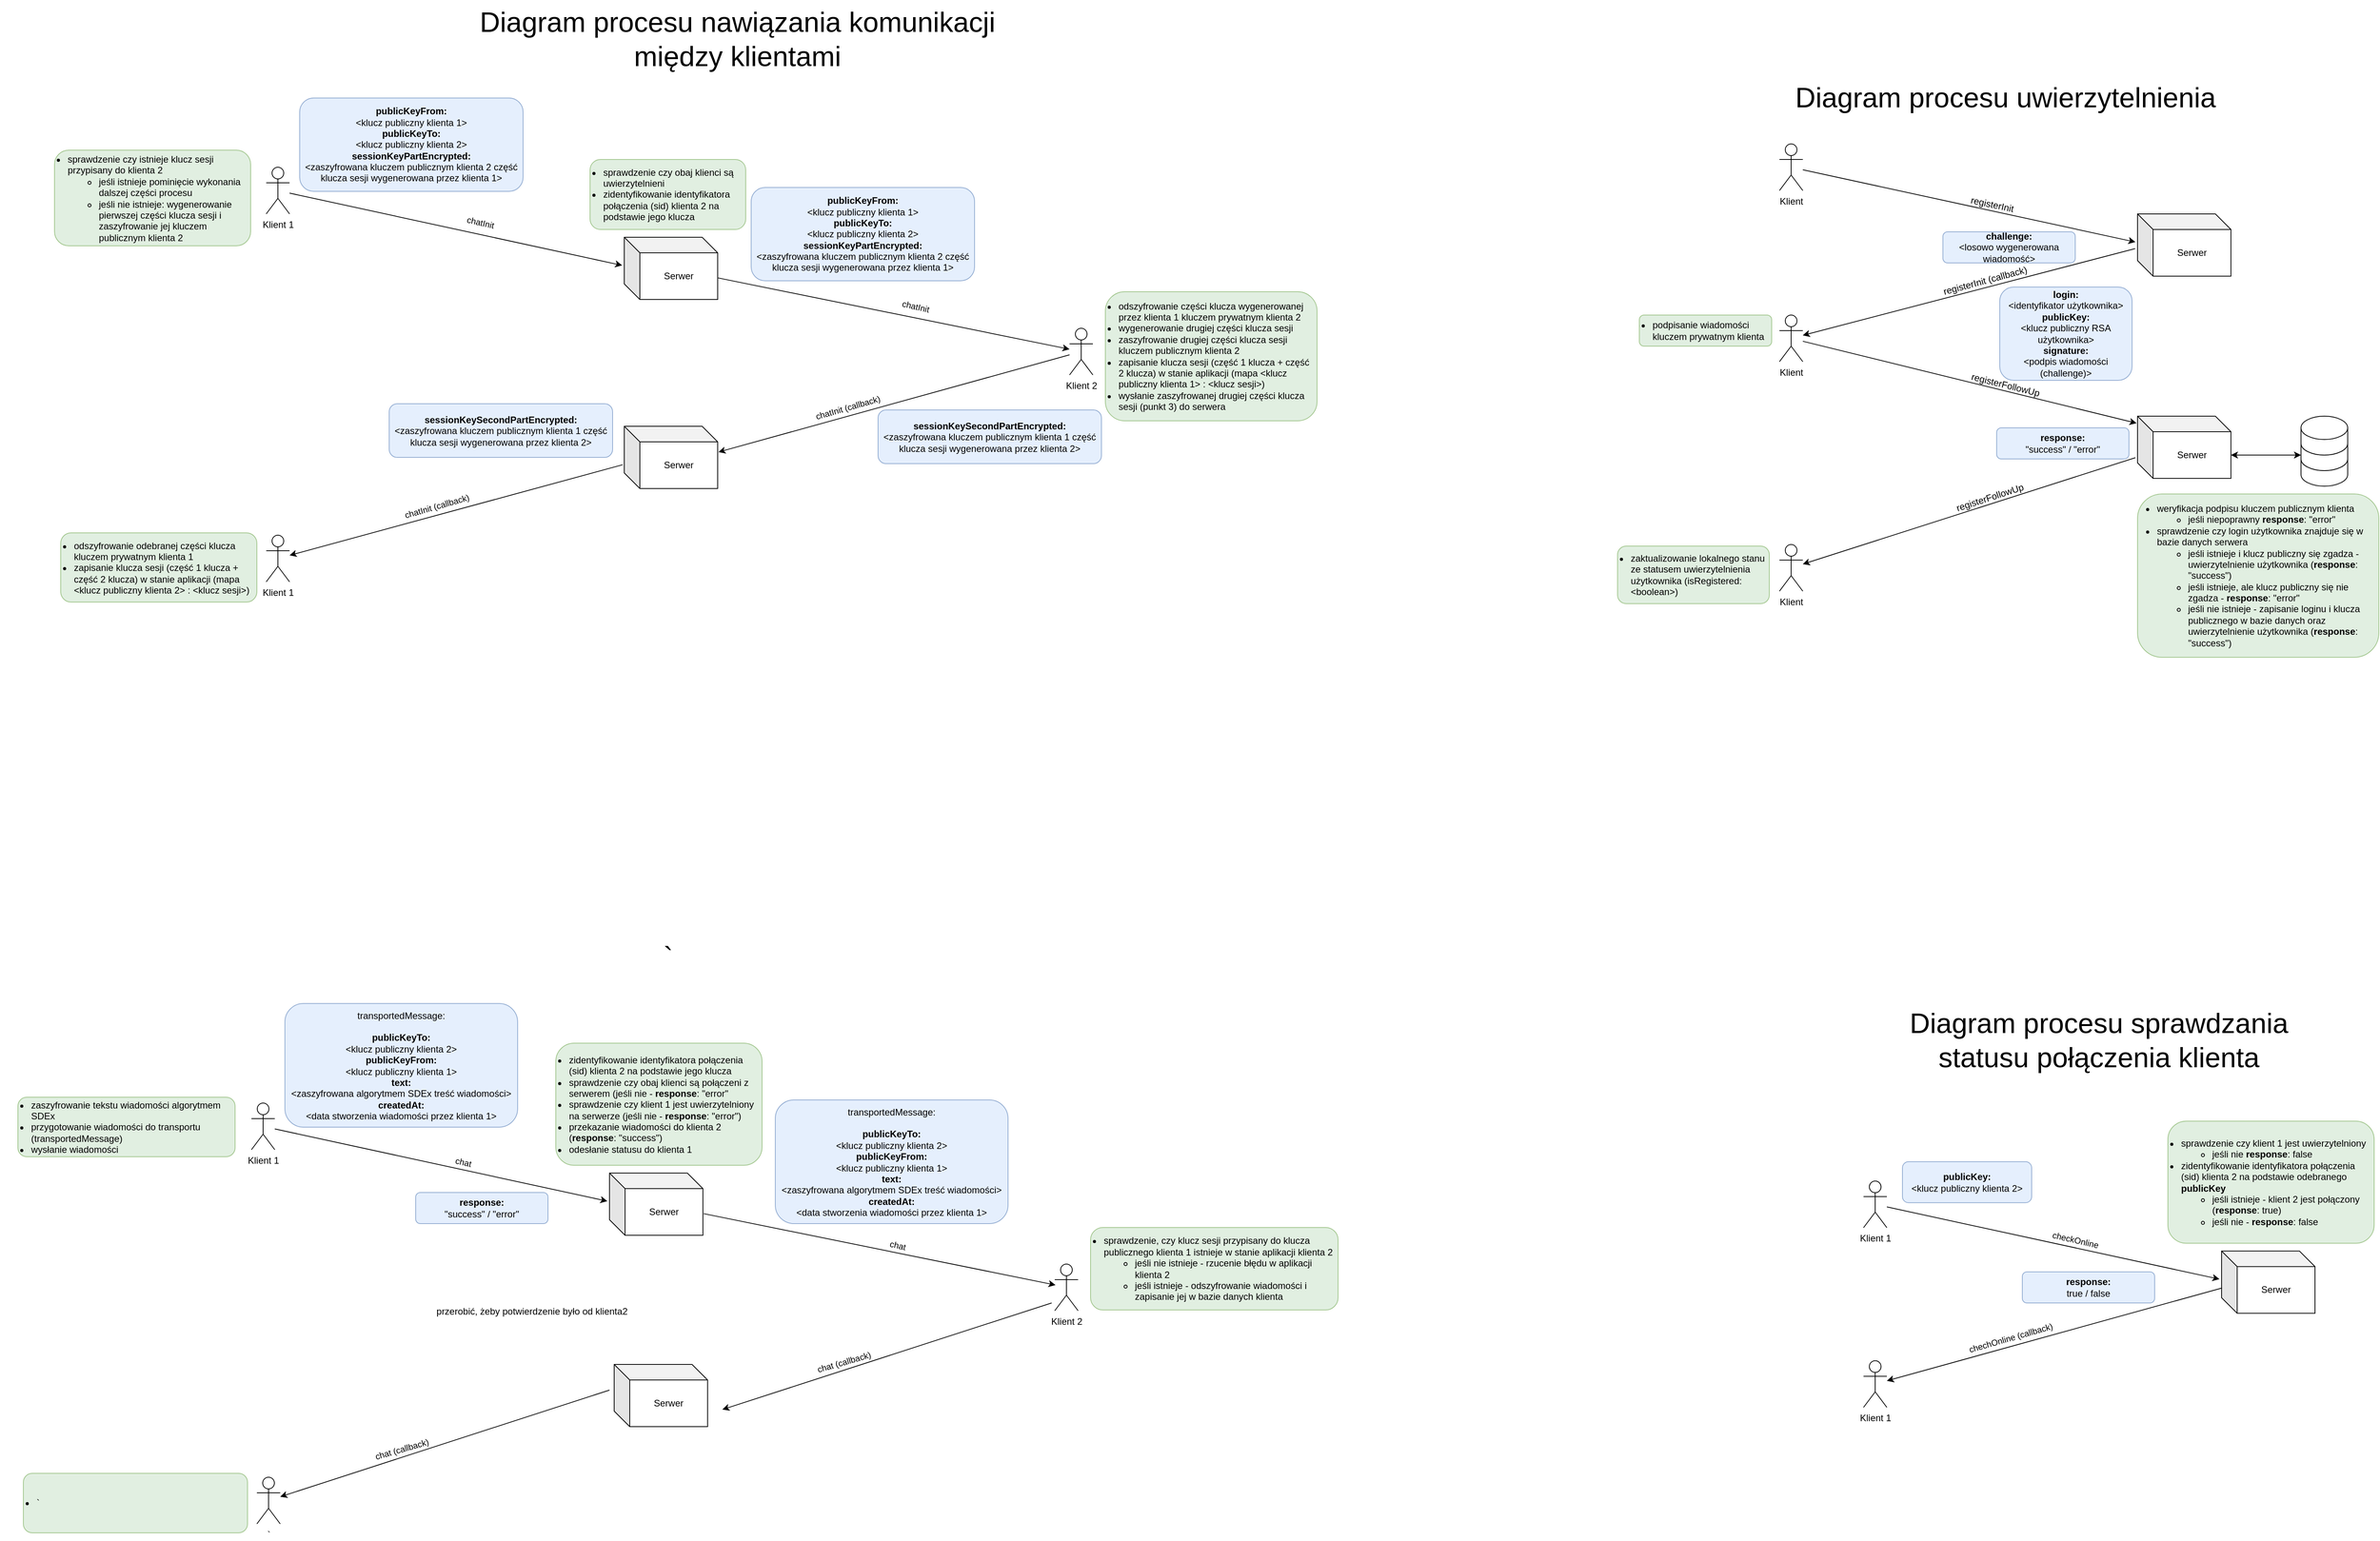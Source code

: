 <mxfile version="22.0.0" type="device">
  <diagram id="prtHgNgQTEPvFCAcTncT" name="Page-1">
    <mxGraphModel dx="4530" dy="2240" grid="0" gridSize="10" guides="1" tooltips="1" connect="1" arrows="1" fold="1" page="1" pageScale="1" pageWidth="827" pageHeight="1169" math="0" shadow="0">
      <root>
        <mxCell id="0" />
        <mxCell id="1" parent="0" />
        <mxCell id="hMmeVdPa3TFVPshaFbfD-28" value="&lt;div style=&quot;&quot;&gt;&lt;font style=&quot;font-size: 12px;&quot;&gt;&lt;b style=&quot;&quot;&gt;response:&lt;/b&gt;&lt;br&gt;&lt;/font&gt;&lt;/div&gt;&lt;div style=&quot;&quot;&gt;&lt;font style=&quot;font-size: 12px;&quot;&gt;&quot;success&quot; / &quot;error&quot;&lt;/font&gt;&lt;/div&gt;" style="rounded=1;whiteSpace=wrap;html=1;fillColor=#dae8fc;strokeColor=#6c8ebf;spacingTop=0;verticalAlign=middle;spacingBottom=0;opacity=70;" parent="1" vertex="1">
          <mxGeometry x="339" y="405" width="170" height="40" as="geometry" />
        </mxCell>
        <mxCell id="hMmeVdPa3TFVPshaFbfD-19" value="&lt;div style=&quot;&quot;&gt;&lt;span style=&quot;background-color: initial;&quot;&gt;&lt;b style=&quot;&quot;&gt;&lt;font style=&quot;font-size: 12px;&quot;&gt;login:&lt;/font&gt;&lt;/b&gt;&lt;/span&gt;&lt;/div&gt;&lt;div style=&quot;&quot;&gt;&lt;font style=&quot;font-size: 12px;&quot;&gt;&lt;span style=&quot;background-color: initial;&quot;&gt;&amp;lt;identyfikator użytkownika&amp;gt;&lt;/span&gt;&lt;br&gt;&lt;/font&gt;&lt;/div&gt;&lt;div style=&quot;&quot;&gt;&lt;span style=&quot;background-color: initial;&quot;&gt;&lt;b&gt;&lt;font style=&quot;font-size: 12px;&quot;&gt;publicKey:&lt;/font&gt;&lt;/b&gt;&lt;/span&gt;&lt;/div&gt;&lt;div style=&quot;&quot;&gt;&lt;span style=&quot;background-color: initial;&quot;&gt;&lt;font style=&quot;font-size: 12px;&quot;&gt;&amp;lt;klucz publiczny RSA użytkownika&amp;gt;&lt;/font&gt;&lt;/span&gt;&lt;/div&gt;&lt;div style=&quot;&quot;&gt;&lt;b&gt;&lt;font style=&quot;font-size: 12px;&quot;&gt;signature:&lt;/font&gt;&lt;/b&gt;&lt;/div&gt;&lt;div style=&quot;&quot;&gt;&lt;font style=&quot;font-size: 12px;&quot;&gt;&amp;lt;podpis wiadomości (challenge)&amp;gt;&lt;/font&gt;&lt;/div&gt;" style="rounded=1;whiteSpace=wrap;html=1;fillColor=#dae8fc;strokeColor=#6c8ebf;spacingTop=0;verticalAlign=middle;spacingBottom=0;opacity=70;" parent="1" vertex="1">
          <mxGeometry x="343" y="224" width="170" height="120" as="geometry" />
        </mxCell>
        <mxCell id="hMmeVdPa3TFVPshaFbfD-13" value="&lt;div style=&quot;&quot;&gt;&lt;span style=&quot;background-color: initial;&quot;&gt;&lt;b style=&quot;&quot;&gt;&lt;font style=&quot;font-size: 12px;&quot;&gt;challenge:&lt;/font&gt;&lt;/b&gt;&lt;/span&gt;&lt;/div&gt;&lt;div style=&quot;&quot;&gt;&lt;span style=&quot;background-color: initial;&quot;&gt;&lt;font style=&quot;font-size: 12px;&quot;&gt;&amp;lt;losowo wygenerowana wiadomość&amp;gt;&lt;/font&gt;&lt;/span&gt;&lt;br&gt;&lt;/div&gt;" style="rounded=1;whiteSpace=wrap;html=1;fillColor=#dae8fc;strokeColor=#6c8ebf;spacingTop=0;verticalAlign=middle;spacingBottom=0;opacity=70;" parent="1" vertex="1">
          <mxGeometry x="270" y="153" width="170" height="40" as="geometry" />
        </mxCell>
        <mxCell id="hMmeVdPa3TFVPshaFbfD-2" value="Klient" style="shape=umlActor;verticalLabelPosition=bottom;verticalAlign=top;html=1;outlineConnect=0;" parent="1" vertex="1">
          <mxGeometry x="60" y="40" width="30" height="60" as="geometry" />
        </mxCell>
        <mxCell id="hMmeVdPa3TFVPshaFbfD-3" value="Serwer" style="shape=cube;whiteSpace=wrap;html=1;boundedLbl=1;backgroundOutline=1;darkOpacity=0.05;darkOpacity2=0.1;" parent="1" vertex="1">
          <mxGeometry x="520" y="130" width="120" height="80" as="geometry" />
        </mxCell>
        <mxCell id="hMmeVdPa3TFVPshaFbfD-4" value="" style="endArrow=classic;html=1;rounded=0;entryX=-0.023;entryY=0.452;entryDx=0;entryDy=0;entryPerimeter=0;" parent="1" source="hMmeVdPa3TFVPshaFbfD-2" target="hMmeVdPa3TFVPshaFbfD-3" edge="1">
          <mxGeometry width="50" height="50" relative="1" as="geometry">
            <mxPoint x="290" y="230" as="sourcePoint" />
            <mxPoint x="340" y="180" as="targetPoint" />
          </mxGeometry>
        </mxCell>
        <mxCell id="hMmeVdPa3TFVPshaFbfD-5" value="registerInit" style="edgeLabel;html=1;align=center;verticalAlign=middle;resizable=0;points=[];rotation=12;fontSize=12;labelBackgroundColor=none;" parent="hMmeVdPa3TFVPshaFbfD-4" vertex="1" connectable="0">
          <mxGeometry x="-0.221" y="1" relative="1" as="geometry">
            <mxPoint x="76" y="9" as="offset" />
          </mxGeometry>
        </mxCell>
        <mxCell id="hMmeVdPa3TFVPshaFbfD-8" value="Klient" style="shape=umlActor;verticalLabelPosition=bottom;verticalAlign=top;html=1;outlineConnect=0;" parent="1" vertex="1">
          <mxGeometry x="60" y="260" width="30" height="60" as="geometry" />
        </mxCell>
        <mxCell id="hMmeVdPa3TFVPshaFbfD-11" value="" style="endArrow=classic;html=1;rounded=0;exitX=-0.026;exitY=0.558;exitDx=0;exitDy=0;exitPerimeter=0;" parent="1" source="hMmeVdPa3TFVPshaFbfD-3" target="hMmeVdPa3TFVPshaFbfD-8" edge="1">
          <mxGeometry width="50" height="50" relative="1" as="geometry">
            <mxPoint x="80" y="210" as="sourcePoint" />
            <mxPoint x="150" y="220" as="targetPoint" />
          </mxGeometry>
        </mxCell>
        <mxCell id="hMmeVdPa3TFVPshaFbfD-12" value="&lt;font style=&quot;font-size: 12px;&quot;&gt;registerInit (callback)&lt;/font&gt;" style="edgeLabel;html=1;align=center;verticalAlign=middle;resizable=0;points=[];rotation=-15;labelBackgroundColor=none;fontSize=12;" parent="hMmeVdPa3TFVPshaFbfD-11" vertex="1" connectable="0">
          <mxGeometry x="-0.221" y="1" relative="1" as="geometry">
            <mxPoint x="-27" y="-3" as="offset" />
          </mxGeometry>
        </mxCell>
        <mxCell id="hMmeVdPa3TFVPshaFbfD-15" value="" style="endArrow=classic;html=1;rounded=0;entryX=-0.01;entryY=0.113;entryDx=0;entryDy=0;entryPerimeter=0;" parent="1" source="hMmeVdPa3TFVPshaFbfD-8" target="hMmeVdPa3TFVPshaFbfD-16" edge="1">
          <mxGeometry width="50" height="50" relative="1" as="geometry">
            <mxPoint x="240" y="360" as="sourcePoint" />
            <mxPoint x="520" y="390" as="targetPoint" />
          </mxGeometry>
        </mxCell>
        <mxCell id="hMmeVdPa3TFVPshaFbfD-26" value="registerFollowUp" style="edgeLabel;html=1;align=center;verticalAlign=middle;resizable=0;points=[];rotation=14;labelBackgroundColor=none;fontSize=12;spacing=2;" parent="hMmeVdPa3TFVPshaFbfD-15" vertex="1" connectable="0">
          <mxGeometry x="-0.499" y="-1" relative="1" as="geometry">
            <mxPoint x="153" y="29" as="offset" />
          </mxGeometry>
        </mxCell>
        <mxCell id="hMmeVdPa3TFVPshaFbfD-16" value="Serwer" style="shape=cube;whiteSpace=wrap;html=1;boundedLbl=1;backgroundOutline=1;darkOpacity=0.05;darkOpacity2=0.1;" parent="1" vertex="1">
          <mxGeometry x="520" y="390" width="120" height="80" as="geometry" />
        </mxCell>
        <mxCell id="hMmeVdPa3TFVPshaFbfD-24" value="Klient" style="shape=umlActor;verticalLabelPosition=bottom;verticalAlign=top;html=1;outlineConnect=0;" parent="1" vertex="1">
          <mxGeometry x="60" y="555" width="30" height="60" as="geometry" />
        </mxCell>
        <mxCell id="hMmeVdPa3TFVPshaFbfD-25" value="" style="endArrow=classic;html=1;rounded=0;exitX=-0.023;exitY=0.667;exitDx=0;exitDy=0;exitPerimeter=0;" parent="1" source="hMmeVdPa3TFVPshaFbfD-16" target="hMmeVdPa3TFVPshaFbfD-24" edge="1">
          <mxGeometry width="50" height="50" relative="1" as="geometry">
            <mxPoint x="510" y="420" as="sourcePoint" />
            <mxPoint x="320" y="440" as="targetPoint" />
          </mxGeometry>
        </mxCell>
        <mxCell id="hMmeVdPa3TFVPshaFbfD-29" value="&lt;font style=&quot;font-size: 12px;&quot;&gt;registerFollowUp&lt;/font&gt;" style="edgeLabel;html=1;align=center;verticalAlign=middle;resizable=0;points=[];rotation=342;labelBackgroundColor=none;fontSize=12;" parent="hMmeVdPa3TFVPshaFbfD-25" vertex="1" connectable="0">
          <mxGeometry x="0.553" relative="1" as="geometry">
            <mxPoint x="144" y="-55" as="offset" />
          </mxGeometry>
        </mxCell>
        <mxCell id="hMmeVdPa3TFVPshaFbfD-35" value="&lt;div style=&quot;&quot;&gt;&lt;ul&gt;&lt;li&gt;&lt;font style=&quot;font-size: 12px;&quot;&gt;podpisanie wiadomości kluczem prywatnym klienta&lt;/font&gt;&lt;/li&gt;&lt;/ul&gt;&lt;/div&gt;" style="rounded=1;whiteSpace=wrap;html=1;fillColor=#d5e8d4;strokeColor=#82b366;spacingTop=0;verticalAlign=middle;spacingBottom=0;opacity=70;align=left;labelPosition=center;verticalLabelPosition=middle;spacingLeft=-25;" parent="1" vertex="1">
          <mxGeometry x="-120" y="260" width="170" height="40" as="geometry" />
        </mxCell>
        <mxCell id="Lk_NrazdhThPDiIbwe2l-1" value="&lt;div style=&quot;&quot;&gt;&lt;ul&gt;&lt;li&gt;&lt;span style=&quot;&quot;&gt;weryfikacja podpisu kluczem publicznym klienta&lt;/span&gt;&lt;/li&gt;&lt;ul&gt;&lt;li&gt;&lt;span style=&quot;&quot;&gt;jeśli niepoprawny &lt;b&gt;response&lt;/b&gt;: &quot;error&quot;&lt;/span&gt;&lt;/li&gt;&lt;/ul&gt;&lt;li&gt;&lt;span style=&quot;&quot;&gt;sprawdzenie czy login użytkownika znajduje się w bazie danych serwera&lt;/span&gt;&lt;/li&gt;&lt;ul&gt;&lt;li&gt;&lt;span style=&quot;&quot;&gt;jeśli istnieje i klucz publiczny się zgadza - uwierzytelnienie użytkownika (&lt;b&gt;response&lt;/b&gt;: &quot;success&quot;)&lt;/span&gt;&lt;/li&gt;&lt;li&gt;&lt;span style=&quot;&quot;&gt;jeśli istnieje, ale klucz publiczny się nie zgadza - &lt;b&gt;response&lt;/b&gt;: &quot;error&quot;&lt;/span&gt;&lt;/li&gt;&lt;li&gt;&lt;span style=&quot;&quot;&gt;jeśli nie istnieje - zapisanie loginu i klucza publicznego w bazie danych oraz uwierzytelnienie użytkownika (&lt;b&gt;response&lt;/b&gt;: &quot;success&quot;)&lt;/span&gt;&lt;/li&gt;&lt;/ul&gt;&lt;/ul&gt;&lt;/div&gt;" style="rounded=1;whiteSpace=wrap;html=1;fillColor=#d5e8d4;strokeColor=#82b366;spacingTop=0;verticalAlign=middle;spacingBottom=0;opacity=70;align=left;labelPosition=center;verticalLabelPosition=middle;spacingLeft=-17;" parent="1" vertex="1">
          <mxGeometry x="520" y="490" width="310" height="210" as="geometry" />
        </mxCell>
        <mxCell id="Lk_NrazdhThPDiIbwe2l-2" value="Diagram procesu uwierzytelnienia" style="text;html=1;align=center;verticalAlign=middle;resizable=0;points=[];autosize=1;strokeColor=none;fillColor=none;fontSize=36;" parent="1" vertex="1">
          <mxGeometry x="70" y="-50" width="560" height="60" as="geometry" />
        </mxCell>
        <mxCell id="Lk_NrazdhThPDiIbwe2l-3" value="" style="group" parent="1" vertex="1" connectable="0">
          <mxGeometry x="730" y="390" width="60" height="90" as="geometry" />
        </mxCell>
        <mxCell id="hMmeVdPa3TFVPshaFbfD-30" value="" style="shape=cylinder3;whiteSpace=wrap;html=1;boundedLbl=1;backgroundOutline=1;size=15;" parent="Lk_NrazdhThPDiIbwe2l-3" vertex="1">
          <mxGeometry y="40" width="60" height="50" as="geometry" />
        </mxCell>
        <mxCell id="hMmeVdPa3TFVPshaFbfD-31" value="" style="shape=cylinder3;whiteSpace=wrap;html=1;boundedLbl=1;backgroundOutline=1;size=15;" parent="Lk_NrazdhThPDiIbwe2l-3" vertex="1">
          <mxGeometry y="20" width="60" height="50" as="geometry" />
        </mxCell>
        <mxCell id="hMmeVdPa3TFVPshaFbfD-32" value="" style="shape=cylinder3;whiteSpace=wrap;html=1;boundedLbl=1;backgroundOutline=1;size=15;" parent="Lk_NrazdhThPDiIbwe2l-3" vertex="1">
          <mxGeometry width="60" height="50" as="geometry" />
        </mxCell>
        <mxCell id="Lk_NrazdhThPDiIbwe2l-4" value="" style="endArrow=classic;startArrow=classic;html=1;rounded=0;exitX=0;exitY=0;exitDx=120;exitDy=50;exitPerimeter=0;entryX=0;entryY=0;entryDx=0;entryDy=30;entryPerimeter=0;" parent="1" source="hMmeVdPa3TFVPshaFbfD-16" target="hMmeVdPa3TFVPshaFbfD-31" edge="1">
          <mxGeometry width="50" height="50" relative="1" as="geometry">
            <mxPoint x="380" y="550" as="sourcePoint" />
            <mxPoint x="430" y="500" as="targetPoint" />
          </mxGeometry>
        </mxCell>
        <mxCell id="Lk_NrazdhThPDiIbwe2l-5" value="Diagram procesu nawiązania komunikacji&lt;br&gt;między klientami" style="text;html=1;align=center;verticalAlign=middle;resizable=0;points=[];autosize=1;strokeColor=none;fillColor=none;fontSize=36;" parent="1" vertex="1">
          <mxGeometry x="-1624" y="-145" width="690" height="100" as="geometry" />
        </mxCell>
        <mxCell id="Lk_NrazdhThPDiIbwe2l-8" value="&lt;div style=&quot;&quot;&gt;&lt;span style=&quot;background-color: initial;&quot;&gt;&lt;b style=&quot;&quot;&gt;&lt;font style=&quot;font-size: 12px;&quot;&gt;publicKeyFrom:&lt;/font&gt;&lt;/b&gt;&lt;/span&gt;&lt;/div&gt;&lt;div style=&quot;&quot;&gt;&lt;font style=&quot;font-size: 12px;&quot;&gt;&lt;span style=&quot;background-color: initial;&quot;&gt;&amp;lt;klucz publiczny klienta 1&amp;gt;&lt;br&gt;&lt;/span&gt;&lt;b&gt;publicKeyTo:&lt;/b&gt;&lt;/font&gt;&lt;/div&gt;&lt;div style=&quot;&quot;&gt;&lt;font style=&quot;font-size: 12px;&quot;&gt;&amp;lt;klucz publiczny klienta 2&amp;gt;&lt;br&gt;&lt;b&gt;sessionKeyPartEncrypted:&lt;/b&gt;&lt;/font&gt;&lt;/div&gt;&lt;div style=&quot;&quot;&gt;&lt;font style=&quot;font-size: 12px;&quot;&gt;&amp;lt;zaszyfrowana kluczem publicznym klienta 2 część klucza sesji wygenerowana przez klienta 1&amp;gt;&lt;/font&gt;&lt;/div&gt;" style="rounded=1;whiteSpace=wrap;html=1;fillColor=#dae8fc;strokeColor=#6c8ebf;spacingTop=0;verticalAlign=middle;spacingBottom=0;opacity=70;" parent="1" vertex="1">
          <mxGeometry x="-1841" y="-19" width="287" height="120" as="geometry" />
        </mxCell>
        <mxCell id="Lk_NrazdhThPDiIbwe2l-9" value="Klient 1" style="shape=umlActor;verticalLabelPosition=bottom;verticalAlign=top;html=1;outlineConnect=0;" parent="1" vertex="1">
          <mxGeometry x="-1884" y="70" width="30" height="60" as="geometry" />
        </mxCell>
        <mxCell id="Lk_NrazdhThPDiIbwe2l-10" value="Serwer" style="shape=cube;whiteSpace=wrap;html=1;boundedLbl=1;backgroundOutline=1;darkOpacity=0.05;darkOpacity2=0.1;" parent="1" vertex="1">
          <mxGeometry x="-1424" y="160" width="120" height="80" as="geometry" />
        </mxCell>
        <mxCell id="Lk_NrazdhThPDiIbwe2l-11" value="" style="endArrow=classic;html=1;rounded=0;entryX=-0.023;entryY=0.452;entryDx=0;entryDy=0;entryPerimeter=0;" parent="1" source="Lk_NrazdhThPDiIbwe2l-9" target="Lk_NrazdhThPDiIbwe2l-10" edge="1">
          <mxGeometry width="50" height="50" relative="1" as="geometry">
            <mxPoint x="-1654" y="260" as="sourcePoint" />
            <mxPoint x="-1604" y="210" as="targetPoint" />
          </mxGeometry>
        </mxCell>
        <mxCell id="Lk_NrazdhThPDiIbwe2l-12" value="chatInit" style="edgeLabel;html=1;align=center;verticalAlign=middle;resizable=0;points=[];rotation=13;" parent="Lk_NrazdhThPDiIbwe2l-11" vertex="1" connectable="0">
          <mxGeometry x="-0.221" y="1" relative="1" as="geometry">
            <mxPoint x="78" y="2" as="offset" />
          </mxGeometry>
        </mxCell>
        <mxCell id="Lk_NrazdhThPDiIbwe2l-18" value="Serwer" style="shape=cube;whiteSpace=wrap;html=1;boundedLbl=1;backgroundOutline=1;darkOpacity=0.05;darkOpacity2=0.1;" parent="1" vertex="1">
          <mxGeometry x="-1424" y="403" width="120" height="80" as="geometry" />
        </mxCell>
        <mxCell id="Lk_NrazdhThPDiIbwe2l-19" value="Klient 1" style="shape=umlActor;verticalLabelPosition=bottom;verticalAlign=top;html=1;outlineConnect=0;" parent="1" vertex="1">
          <mxGeometry x="-1884" y="543" width="30" height="60" as="geometry" />
        </mxCell>
        <mxCell id="Lk_NrazdhThPDiIbwe2l-22" value="&lt;div style=&quot;&quot;&gt;&lt;ul&gt;&lt;li&gt;&lt;font style=&quot;font-size: 12px;&quot;&gt;odszyfrowanie odebranej części klucza kluczem prywatnym klienta 1&lt;/font&gt;&lt;/li&gt;&lt;li style=&quot;border-color: var(--border-color);&quot;&gt;zapisanie klucza sesji (część 1 klucza + część 2 klucza) w stanie aplikacji (mapa &amp;lt;klucz publiczny klienta 2&amp;gt; : &amp;lt;klucz sesji&amp;gt;)&lt;/li&gt;&lt;/ul&gt;&lt;/div&gt;" style="rounded=1;whiteSpace=wrap;html=1;fillColor=#d5e8d4;strokeColor=#82b366;spacingTop=0;verticalAlign=middle;spacingBottom=0;opacity=70;align=left;labelPosition=center;verticalLabelPosition=middle;spacingLeft=-25;" parent="1" vertex="1">
          <mxGeometry x="-2148" y="540" width="252" height="89" as="geometry" />
        </mxCell>
        <mxCell id="Lk_NrazdhThPDiIbwe2l-29" value="Klient 2" style="shape=umlActor;verticalLabelPosition=bottom;verticalAlign=top;html=1;outlineConnect=0;" parent="1" vertex="1">
          <mxGeometry x="-852" y="277" width="30" height="60" as="geometry" />
        </mxCell>
        <mxCell id="Lk_NrazdhThPDiIbwe2l-30" value="" style="endArrow=classic;html=1;rounded=0;" parent="1" source="Lk_NrazdhThPDiIbwe2l-10" target="Lk_NrazdhThPDiIbwe2l-29" edge="1">
          <mxGeometry width="50" height="50" relative="1" as="geometry">
            <mxPoint x="-1234" y="170" as="sourcePoint" />
            <mxPoint x="-867" y="356.5" as="targetPoint" />
          </mxGeometry>
        </mxCell>
        <mxCell id="Lk_NrazdhThPDiIbwe2l-31" value="chatInit" style="edgeLabel;html=1;align=center;verticalAlign=middle;resizable=0;points=[];rotation=13;" parent="Lk_NrazdhThPDiIbwe2l-30" vertex="1" connectable="0">
          <mxGeometry x="-0.221" y="1" relative="1" as="geometry">
            <mxPoint x="78" y="2" as="offset" />
          </mxGeometry>
        </mxCell>
        <mxCell id="Lk_NrazdhThPDiIbwe2l-32" value="&lt;div style=&quot;&quot;&gt;&lt;ul&gt;&lt;li&gt;&lt;span style=&quot;&quot;&gt;sprawdzenie czy obaj klienci są uwierzytelnieni&lt;/span&gt;&lt;/li&gt;&lt;li&gt;&lt;span style=&quot;&quot;&gt;zidentyfikowanie identyfikatora połączenia (sid) klienta 2 na podstawie jego klucza&lt;/span&gt;&lt;/li&gt;&lt;/ul&gt;&lt;/div&gt;" style="rounded=1;whiteSpace=wrap;html=1;fillColor=#d5e8d4;strokeColor=#82b366;spacingTop=0;verticalAlign=middle;spacingBottom=0;opacity=70;align=left;labelPosition=center;verticalLabelPosition=middle;spacingLeft=-25;" parent="1" vertex="1">
          <mxGeometry x="-1468" y="60" width="200" height="90" as="geometry" />
        </mxCell>
        <mxCell id="7EqNihi-GNMJjYa_B4wX-1" value="&lt;div style=&quot;&quot;&gt;&lt;ul&gt;&lt;li&gt;&lt;font style=&quot;font-size: 12px;&quot;&gt;zaktualizowanie lokalnego stanu ze statusem uwierzytelnienia użytkownika (isRegistered: &amp;lt;boolean&amp;gt;)&lt;/font&gt;&lt;/li&gt;&lt;/ul&gt;&lt;/div&gt;" style="rounded=1;whiteSpace=wrap;html=1;fillColor=#d5e8d4;strokeColor=#82b366;spacingTop=0;verticalAlign=middle;spacingBottom=0;opacity=70;align=left;labelPosition=center;verticalLabelPosition=middle;spacingLeft=-25;" parent="1" vertex="1">
          <mxGeometry x="-148" y="557" width="195" height="74" as="geometry" />
        </mxCell>
        <mxCell id="7EqNihi-GNMJjYa_B4wX-2" value="&lt;div style=&quot;&quot;&gt;&lt;ul&gt;&lt;li&gt;odszyfrowanie części klucza wygenerowanej przez klienta 1 kluczem prywatnym klienta 2&lt;/li&gt;&lt;li&gt;wygenerowanie drugiej części klucza sesji&lt;/li&gt;&lt;li&gt;zaszyfrowanie drugiej części klucza sesji kluczem publicznym klienta 2&lt;/li&gt;&lt;li&gt;zapisanie klucza sesji (część 1 klucza + część 2 klucza) w stanie aplikacji (mapa &amp;lt;klucz publiczny klienta 1&amp;gt; : &amp;lt;klucz sesji&amp;gt;)&lt;/li&gt;&lt;li&gt;wysłanie zaszyfrowanej drugiej części klucza sesji (punkt 3) do serwera&lt;/li&gt;&lt;/ul&gt;&lt;/div&gt;" style="rounded=1;whiteSpace=wrap;html=1;fillColor=#d5e8d4;strokeColor=#82b366;spacingTop=0;verticalAlign=middle;spacingBottom=0;opacity=70;align=left;labelPosition=center;verticalLabelPosition=middle;spacingLeft=-25;" parent="1" vertex="1">
          <mxGeometry x="-806" y="230" width="272" height="166" as="geometry" />
        </mxCell>
        <mxCell id="7EqNihi-GNMJjYa_B4wX-3" value="&lt;div style=&quot;&quot;&gt;&lt;span style=&quot;background-color: initial;&quot;&gt;&lt;b style=&quot;&quot;&gt;&lt;font style=&quot;font-size: 12px;&quot;&gt;publicKeyFrom:&lt;/font&gt;&lt;/b&gt;&lt;/span&gt;&lt;/div&gt;&lt;div style=&quot;&quot;&gt;&lt;font style=&quot;font-size: 12px;&quot;&gt;&lt;span style=&quot;background-color: initial;&quot;&gt;&amp;lt;klucz publiczny klienta 1&amp;gt;&lt;br&gt;&lt;/span&gt;&lt;b&gt;publicKeyTo:&lt;/b&gt;&lt;/font&gt;&lt;/div&gt;&lt;div style=&quot;&quot;&gt;&lt;font style=&quot;font-size: 12px;&quot;&gt;&amp;lt;klucz publiczny klienta 2&amp;gt;&lt;br&gt;&lt;b&gt;sessionKeyPartEncrypted:&lt;/b&gt;&lt;/font&gt;&lt;/div&gt;&lt;div style=&quot;&quot;&gt;&lt;font style=&quot;font-size: 12px;&quot;&gt;&amp;lt;zaszyfrowana kluczem publicznym klienta 2 część klucza sesji wygenerowana przez klienta 1&amp;gt;&lt;/font&gt;&lt;/div&gt;" style="rounded=1;whiteSpace=wrap;html=1;fillColor=#dae8fc;strokeColor=#6c8ebf;spacingTop=0;verticalAlign=middle;spacingBottom=0;opacity=70;" parent="1" vertex="1">
          <mxGeometry x="-1261" y="96" width="287" height="120" as="geometry" />
        </mxCell>
        <mxCell id="7EqNihi-GNMJjYa_B4wX-6" value="" style="endArrow=classic;html=1;rounded=0;entryX=1.008;entryY=0.414;entryDx=0;entryDy=0;entryPerimeter=0;" parent="1" source="Lk_NrazdhThPDiIbwe2l-29" target="Lk_NrazdhThPDiIbwe2l-18" edge="1">
          <mxGeometry width="50" height="50" relative="1" as="geometry">
            <mxPoint x="-1367" y="474" as="sourcePoint" />
            <mxPoint x="-1317" y="424" as="targetPoint" />
          </mxGeometry>
        </mxCell>
        <mxCell id="7EqNihi-GNMJjYa_B4wX-8" value="chatInit (callback)" style="edgeLabel;html=1;align=center;verticalAlign=middle;resizable=0;points=[];labelBackgroundColor=none;rotation=344;" parent="7EqNihi-GNMJjYa_B4wX-6" vertex="1" connectable="0">
          <mxGeometry x="0.3" y="3" relative="1" as="geometry">
            <mxPoint x="7" y="-16" as="offset" />
          </mxGeometry>
        </mxCell>
        <mxCell id="7EqNihi-GNMJjYa_B4wX-7" value="&lt;div style=&quot;&quot;&gt;&lt;b style=&quot;background-color: initial;&quot;&gt;sessionKeySecondPartEncrypted:&lt;/b&gt;&lt;br&gt;&lt;/div&gt;&lt;div style=&quot;&quot;&gt;&lt;font style=&quot;font-size: 12px;&quot;&gt;&amp;lt;zaszyfrowana kluczem publicznym klienta 1 część klucza sesji wygenerowana przez klienta 2&amp;gt;&lt;/font&gt;&lt;/div&gt;" style="rounded=1;whiteSpace=wrap;html=1;fillColor=#dae8fc;strokeColor=#6c8ebf;spacingTop=0;verticalAlign=middle;spacingBottom=0;opacity=70;" parent="1" vertex="1">
          <mxGeometry x="-1098" y="382" width="287" height="69" as="geometry" />
        </mxCell>
        <mxCell id="7EqNihi-GNMJjYa_B4wX-9" value="" style="endArrow=classic;html=1;rounded=0;exitX=-0.017;exitY=0.618;exitDx=0;exitDy=0;exitPerimeter=0;" parent="1" source="Lk_NrazdhThPDiIbwe2l-18" target="Lk_NrazdhThPDiIbwe2l-19" edge="1">
          <mxGeometry width="50" height="50" relative="1" as="geometry">
            <mxPoint x="-1479" y="452" as="sourcePoint" />
            <mxPoint x="-1657" y="593" as="targetPoint" />
          </mxGeometry>
        </mxCell>
        <mxCell id="7EqNihi-GNMJjYa_B4wX-10" value="chatInit (callback)" style="edgeLabel;html=1;align=center;verticalAlign=middle;resizable=0;points=[];labelBackgroundColor=none;rotation=344;" parent="7EqNihi-GNMJjYa_B4wX-9" vertex="1" connectable="0">
          <mxGeometry x="0.3" y="3" relative="1" as="geometry">
            <mxPoint x="38" y="-25" as="offset" />
          </mxGeometry>
        </mxCell>
        <mxCell id="7EqNihi-GNMJjYa_B4wX-12" value="&lt;div style=&quot;&quot;&gt;&lt;b style=&quot;background-color: initial;&quot;&gt;sessionKeySecondPartEncrypted:&lt;/b&gt;&lt;br&gt;&lt;/div&gt;&lt;div style=&quot;&quot;&gt;&lt;font style=&quot;font-size: 12px;&quot;&gt;&amp;lt;zaszyfrowana kluczem publicznym klienta 1 część klucza sesji wygenerowana przez klienta 2&amp;gt;&lt;/font&gt;&lt;/div&gt;" style="rounded=1;whiteSpace=wrap;html=1;fillColor=#dae8fc;strokeColor=#6c8ebf;spacingTop=0;verticalAlign=middle;spacingBottom=0;opacity=70;" parent="1" vertex="1">
          <mxGeometry x="-1726" y="374" width="287" height="69" as="geometry" />
        </mxCell>
        <mxCell id="7EqNihi-GNMJjYa_B4wX-13" value="&lt;div style=&quot;&quot;&gt;&lt;ul&gt;&lt;li&gt;sprawdzenie czy istnieje klucz sesji przypisany do klienta 2&lt;/li&gt;&lt;ul&gt;&lt;li&gt;jeśli istnieje pominięcie wykonania dalszej części procesu&lt;/li&gt;&lt;li&gt;jeśli nie istnieje: wygenerowanie pierwszej części klucza sesji i zaszyfrowanie jej kluczem publicznym klienta 2&lt;/li&gt;&lt;/ul&gt;&lt;/ul&gt;&lt;/div&gt;" style="rounded=1;whiteSpace=wrap;html=1;fillColor=#d5e8d4;strokeColor=#82b366;spacingTop=0;verticalAlign=middle;spacingBottom=0;opacity=70;align=left;labelPosition=center;verticalLabelPosition=middle;spacingLeft=-25;" parent="1" vertex="1">
          <mxGeometry x="-2156" y="48" width="252" height="123" as="geometry" />
        </mxCell>
        <mxCell id="7EqNihi-GNMJjYa_B4wX-14" value="`" style="text;html=1;align=center;verticalAlign=middle;resizable=0;points=[];autosize=1;strokeColor=none;fillColor=none;fontSize=36;" parent="1" vertex="1">
          <mxGeometry x="-1383" y="1057" width="30" height="55" as="geometry" />
        </mxCell>
        <mxCell id="7EqNihi-GNMJjYa_B4wX-15" value="&lt;div style=&quot;&quot;&gt;&lt;span style=&quot;background-color: initial;&quot;&gt;&lt;font style=&quot;font-size: 12px;&quot;&gt;transportedMessage:&lt;br&gt;&lt;/font&gt;&lt;/span&gt;&lt;/div&gt;&lt;div style=&quot;&quot;&gt;&lt;span style=&quot;background-color: initial;&quot;&gt;&lt;font style=&quot;font-size: 12px;&quot;&gt;&lt;br&gt;&lt;/font&gt;&lt;/span&gt;&lt;/div&gt;&lt;div style=&quot;&quot;&gt;&lt;font style=&quot;font-size: 12px;&quot;&gt;&lt;b&gt;publicKeyTo:&lt;/b&gt;&lt;/font&gt;&lt;/div&gt;&lt;div style=&quot;&quot;&gt;&lt;font style=&quot;font-size: 12px;&quot;&gt;&amp;lt;klucz publiczny klienta 2&amp;gt;&lt;/font&gt;&lt;/div&gt;&lt;div style=&quot;&quot;&gt;&lt;font style=&quot;font-size: 12px;&quot;&gt;&lt;div style=&quot;border-color: var(--border-color);&quot;&gt;&lt;font style=&quot;border-color: var(--border-color);&quot;&gt;&lt;b style=&quot;border-color: var(--border-color);&quot;&gt;publicKeyFrom:&lt;/b&gt;&lt;/font&gt;&lt;/div&gt;&lt;div style=&quot;border-color: var(--border-color);&quot;&gt;&lt;font style=&quot;border-color: var(--border-color);&quot;&gt;&lt;span style=&quot;border-color: var(--border-color); background-color: initial;&quot;&gt;&amp;lt;klucz publiczny klienta 1&amp;gt;&lt;/span&gt;&lt;/font&gt;&lt;/div&gt;&lt;b&gt;text:&lt;/b&gt;&lt;/font&gt;&lt;/div&gt;&lt;div style=&quot;&quot;&gt;&lt;font style=&quot;font-size: 12px;&quot;&gt;&amp;lt;zaszyfrowana algorytmem SDEx treść wiadomości&amp;gt;&lt;/font&gt;&lt;/div&gt;&lt;div style=&quot;&quot;&gt;&lt;font style=&quot;font-size: 12px;&quot;&gt;&lt;b&gt;createdAt:&lt;/b&gt;&lt;/font&gt;&lt;/div&gt;&lt;div style=&quot;&quot;&gt;&amp;lt;data stworzenia wiadomości przez klienta 1&amp;gt;&lt;/div&gt;" style="rounded=1;whiteSpace=wrap;html=1;fillColor=#dae8fc;strokeColor=#6c8ebf;spacingTop=0;verticalAlign=middle;spacingBottom=0;opacity=70;" parent="1" vertex="1">
          <mxGeometry x="-1860" y="1145" width="299" height="159" as="geometry" />
        </mxCell>
        <mxCell id="7EqNihi-GNMJjYa_B4wX-16" value="Klient 1" style="shape=umlActor;verticalLabelPosition=bottom;verticalAlign=top;html=1;outlineConnect=0;" parent="1" vertex="1">
          <mxGeometry x="-1903" y="1273" width="30" height="60" as="geometry" />
        </mxCell>
        <mxCell id="7EqNihi-GNMJjYa_B4wX-17" value="Serwer" style="shape=cube;whiteSpace=wrap;html=1;boundedLbl=1;backgroundOutline=1;darkOpacity=0.05;darkOpacity2=0.1;" parent="1" vertex="1">
          <mxGeometry x="-1443" y="1363" width="120" height="80" as="geometry" />
        </mxCell>
        <mxCell id="7EqNihi-GNMJjYa_B4wX-18" value="" style="endArrow=classic;html=1;rounded=0;entryX=-0.023;entryY=0.452;entryDx=0;entryDy=0;entryPerimeter=0;" parent="1" source="7EqNihi-GNMJjYa_B4wX-16" target="7EqNihi-GNMJjYa_B4wX-17" edge="1">
          <mxGeometry width="50" height="50" relative="1" as="geometry">
            <mxPoint x="-1673" y="1463" as="sourcePoint" />
            <mxPoint x="-1623" y="1413" as="targetPoint" />
          </mxGeometry>
        </mxCell>
        <mxCell id="7EqNihi-GNMJjYa_B4wX-19" value="chat" style="edgeLabel;html=1;align=center;verticalAlign=middle;resizable=0;points=[];rotation=13;" parent="7EqNihi-GNMJjYa_B4wX-18" vertex="1" connectable="0">
          <mxGeometry x="-0.221" y="1" relative="1" as="geometry">
            <mxPoint x="75" y="7" as="offset" />
          </mxGeometry>
        </mxCell>
        <mxCell id="7EqNihi-GNMJjYa_B4wX-23" value="Klient 2" style="shape=umlActor;verticalLabelPosition=bottom;verticalAlign=top;html=1;outlineConnect=0;" parent="1" vertex="1">
          <mxGeometry x="-871" y="1480" width="30" height="60" as="geometry" />
        </mxCell>
        <mxCell id="7EqNihi-GNMJjYa_B4wX-24" value="" style="endArrow=classic;html=1;rounded=0;" parent="1" edge="1">
          <mxGeometry width="50" height="50" relative="1" as="geometry">
            <mxPoint x="-1322" y="1415.182" as="sourcePoint" />
            <mxPoint x="-870" y="1506.954" as="targetPoint" />
          </mxGeometry>
        </mxCell>
        <mxCell id="7EqNihi-GNMJjYa_B4wX-25" value="chat" style="edgeLabel;html=1;align=center;verticalAlign=middle;resizable=0;points=[];rotation=13;" parent="7EqNihi-GNMJjYa_B4wX-24" vertex="1" connectable="0">
          <mxGeometry x="-0.221" y="1" relative="1" as="geometry">
            <mxPoint x="73" y="6" as="offset" />
          </mxGeometry>
        </mxCell>
        <mxCell id="7EqNihi-GNMJjYa_B4wX-26" value="&lt;div style=&quot;&quot;&gt;&lt;ul&gt;&lt;li&gt;&lt;span style=&quot;background-color: initial;&quot;&gt;zidentyfikowanie identyfikatora połączenia (sid) klienta 2 na podstawie jego klucza&lt;/span&gt;&lt;br&gt;&lt;/li&gt;&lt;li style=&quot;border-color: var(--border-color);&quot;&gt;sprawdzenie czy obaj klienci są połączeni z serwerem (jeśli nie - &lt;b&gt;response&lt;/b&gt;: &quot;error&quot;&lt;/li&gt;&lt;li style=&quot;border-color: var(--border-color);&quot;&gt;sprawdzenie czy klient 1 jest uwierzytelniony na serwerze (jeśli nie - &lt;b&gt;response&lt;/b&gt;: &quot;error&quot;)&lt;/li&gt;&lt;li style=&quot;border-color: var(--border-color);&quot;&gt;przekazanie wiadomości do klienta 2 (&lt;b&gt;response&lt;/b&gt;: &quot;success&quot;)&lt;/li&gt;&lt;li style=&quot;border-color: var(--border-color);&quot;&gt;odesłanie statusu do klienta 1&lt;/li&gt;&lt;/ul&gt;&lt;/div&gt;" style="rounded=1;whiteSpace=wrap;html=1;fillColor=#d5e8d4;strokeColor=#82b366;spacingTop=0;verticalAlign=middle;spacingBottom=0;opacity=70;align=left;labelPosition=center;verticalLabelPosition=middle;spacingLeft=-25;" parent="1" vertex="1">
          <mxGeometry x="-1512" y="1196" width="265" height="157" as="geometry" />
        </mxCell>
        <mxCell id="7EqNihi-GNMJjYa_B4wX-27" value="&lt;div style=&quot;&quot;&gt;&lt;ul&gt;&lt;li&gt;sprawdzenie, czy klucz sesji przypisany do klucza publicznego klienta 1 istnieje w stanie aplikacji klienta 2&lt;/li&gt;&lt;ul&gt;&lt;li&gt;jeśli nie istnieje - rzucenie błędu w aplikacji klienta 2&lt;/li&gt;&lt;li&gt;jeśli istnieje - odszyfrowanie wiadomości i zapisanie jej w bazie danych klienta&lt;/li&gt;&lt;/ul&gt;&lt;/ul&gt;&lt;/div&gt;" style="rounded=1;whiteSpace=wrap;html=1;fillColor=#d5e8d4;strokeColor=#82b366;spacingTop=0;verticalAlign=middle;spacingBottom=0;opacity=70;align=left;labelPosition=center;verticalLabelPosition=middle;spacingLeft=-25;" parent="1" vertex="1">
          <mxGeometry x="-825" y="1433" width="318" height="106" as="geometry" />
        </mxCell>
        <mxCell id="7EqNihi-GNMJjYa_B4wX-29" value="" style="endArrow=classic;html=1;rounded=0;" parent="1" target="7EqNihi-GNMJjYa_B4wX-38" edge="1">
          <mxGeometry width="50" height="50" relative="1" as="geometry">
            <mxPoint x="-1443" y="1642" as="sourcePoint" />
            <mxPoint x="-1807" y="1528" as="targetPoint" />
          </mxGeometry>
        </mxCell>
        <mxCell id="7EqNihi-GNMJjYa_B4wX-30" value="chat (callback)" style="edgeLabel;html=1;align=center;verticalAlign=middle;resizable=0;points=[];labelBackgroundColor=none;rotation=344;" parent="7EqNihi-GNMJjYa_B4wX-29" vertex="1" connectable="0">
          <mxGeometry x="0.3" y="3" relative="1" as="geometry">
            <mxPoint x="7" y="-16" as="offset" />
          </mxGeometry>
        </mxCell>
        <mxCell id="7EqNihi-GNMJjYa_B4wX-35" value="&lt;div style=&quot;&quot;&gt;&lt;ul&gt;&lt;li&gt;&lt;span style=&quot;background-color: initial;&quot;&gt;zaszyfrowanie tekstu wiadomości algorytmem SDEx&lt;/span&gt;&lt;/li&gt;&lt;li&gt;&lt;span style=&quot;background-color: initial;&quot;&gt;przygotowanie wiadomości do transportu (transportedMessage)&lt;/span&gt;&lt;/li&gt;&lt;li&gt;&lt;span style=&quot;background-color: initial;&quot;&gt;wysłanie wiadomości&lt;/span&gt;&lt;/li&gt;&lt;/ul&gt;&lt;/div&gt;" style="rounded=1;whiteSpace=wrap;html=1;fillColor=#d5e8d4;strokeColor=#82b366;spacingTop=0;verticalAlign=middle;spacingBottom=0;opacity=70;align=left;labelPosition=center;verticalLabelPosition=middle;spacingLeft=-25;" parent="1" vertex="1">
          <mxGeometry x="-2203" y="1265.5" width="279" height="76.5" as="geometry" />
        </mxCell>
        <mxCell id="7EqNihi-GNMJjYa_B4wX-37" value="&lt;div style=&quot;&quot;&gt;&lt;span style=&quot;background-color: initial;&quot;&gt;&lt;font style=&quot;font-size: 12px;&quot;&gt;transportedMessage:&lt;br&gt;&lt;/font&gt;&lt;/span&gt;&lt;/div&gt;&lt;div style=&quot;&quot;&gt;&lt;span style=&quot;background-color: initial;&quot;&gt;&lt;font style=&quot;font-size: 12px;&quot;&gt;&lt;br&gt;&lt;/font&gt;&lt;/span&gt;&lt;/div&gt;&lt;div style=&quot;&quot;&gt;&lt;font style=&quot;font-size: 12px;&quot;&gt;&lt;b&gt;publicKeyTo:&lt;/b&gt;&lt;/font&gt;&lt;/div&gt;&lt;div style=&quot;&quot;&gt;&lt;font style=&quot;font-size: 12px;&quot;&gt;&amp;lt;klucz publiczny klienta 2&amp;gt;&lt;/font&gt;&lt;/div&gt;&lt;div style=&quot;&quot;&gt;&lt;font style=&quot;font-size: 12px;&quot;&gt;&lt;div style=&quot;border-color: var(--border-color);&quot;&gt;&lt;font style=&quot;border-color: var(--border-color);&quot;&gt;&lt;b style=&quot;border-color: var(--border-color);&quot;&gt;publicKeyFrom:&lt;/b&gt;&lt;/font&gt;&lt;/div&gt;&lt;div style=&quot;border-color: var(--border-color);&quot;&gt;&lt;font style=&quot;border-color: var(--border-color);&quot;&gt;&lt;span style=&quot;border-color: var(--border-color); background-color: initial;&quot;&gt;&amp;lt;klucz publiczny klienta 1&amp;gt;&lt;/span&gt;&lt;/font&gt;&lt;/div&gt;&lt;b&gt;text:&lt;/b&gt;&lt;/font&gt;&lt;/div&gt;&lt;div style=&quot;&quot;&gt;&lt;font style=&quot;font-size: 12px;&quot;&gt;&amp;lt;zaszyfrowana algorytmem SDEx treść wiadomości&amp;gt;&lt;/font&gt;&lt;/div&gt;&lt;div style=&quot;&quot;&gt;&lt;font style=&quot;font-size: 12px;&quot;&gt;&lt;b&gt;createdAt:&lt;/b&gt;&lt;/font&gt;&lt;/div&gt;&lt;div style=&quot;&quot;&gt;&amp;lt;data stworzenia wiadomości przez klienta 1&amp;gt;&lt;/div&gt;" style="rounded=1;whiteSpace=wrap;html=1;fillColor=#dae8fc;strokeColor=#6c8ebf;spacingTop=0;verticalAlign=middle;spacingBottom=0;opacity=70;" parent="1" vertex="1">
          <mxGeometry x="-1230" y="1269" width="299" height="159" as="geometry" />
        </mxCell>
        <mxCell id="7EqNihi-GNMJjYa_B4wX-38" value="`" style="shape=umlActor;verticalLabelPosition=bottom;verticalAlign=top;html=1;outlineConnect=0;" parent="1" vertex="1">
          <mxGeometry x="-1896" y="1754" width="30" height="60" as="geometry" />
        </mxCell>
        <mxCell id="7EqNihi-GNMJjYa_B4wX-39" value="&lt;div style=&quot;&quot;&gt;&lt;font style=&quot;font-size: 12px;&quot;&gt;&lt;b style=&quot;&quot;&gt;response:&lt;/b&gt;&lt;br&gt;&lt;/font&gt;&lt;/div&gt;&lt;div style=&quot;&quot;&gt;&lt;font style=&quot;font-size: 12px;&quot;&gt;&quot;success&quot; / &quot;error&quot;&lt;/font&gt;&lt;/div&gt;" style="rounded=1;whiteSpace=wrap;html=1;fillColor=#dae8fc;strokeColor=#6c8ebf;spacingTop=0;verticalAlign=middle;spacingBottom=0;opacity=70;" parent="1" vertex="1">
          <mxGeometry x="-1692" y="1388" width="170" height="40" as="geometry" />
        </mxCell>
        <mxCell id="7EqNihi-GNMJjYa_B4wX-40" value="&lt;div style=&quot;&quot;&gt;&lt;ul&gt;&lt;li&gt;`&lt;/li&gt;&lt;/ul&gt;&lt;/div&gt;" style="rounded=1;whiteSpace=wrap;html=1;fillColor=#d5e8d4;strokeColor=#82b366;spacingTop=0;verticalAlign=middle;spacingBottom=0;opacity=70;align=left;labelPosition=center;verticalLabelPosition=middle;spacingLeft=-25;" parent="1" vertex="1">
          <mxGeometry x="-2196" y="1749" width="288" height="76.5" as="geometry" />
        </mxCell>
        <mxCell id="7EqNihi-GNMJjYa_B4wX-41" value="Diagram procesu sprawdzania&lt;br&gt;statusu połączenia klienta" style="text;html=1;align=center;verticalAlign=middle;resizable=0;points=[];autosize=1;strokeColor=none;fillColor=none;fontSize=36;" parent="1" vertex="1">
          <mxGeometry x="218" y="1143" width="504" height="98" as="geometry" />
        </mxCell>
        <mxCell id="7EqNihi-GNMJjYa_B4wX-42" value="&lt;div style=&quot;&quot;&gt;&lt;b style=&quot;background-color: initial;&quot;&gt;publicKey:&lt;/b&gt;&lt;br&gt;&lt;/div&gt;&lt;div style=&quot;&quot;&gt;&lt;font style=&quot;font-size: 12px;&quot;&gt;&amp;lt;klucz publiczny klienta 2&amp;gt;&lt;/font&gt;&lt;/div&gt;" style="rounded=1;whiteSpace=wrap;html=1;fillColor=#dae8fc;strokeColor=#6c8ebf;spacingTop=0;verticalAlign=middle;spacingBottom=0;opacity=70;" parent="1" vertex="1">
          <mxGeometry x="218" y="1348.38" width="166" height="52.75" as="geometry" />
        </mxCell>
        <mxCell id="7EqNihi-GNMJjYa_B4wX-43" value="Klient 1" style="shape=umlActor;verticalLabelPosition=bottom;verticalAlign=top;html=1;outlineConnect=0;" parent="1" vertex="1">
          <mxGeometry x="168" y="1373.25" width="30" height="60" as="geometry" />
        </mxCell>
        <mxCell id="7EqNihi-GNMJjYa_B4wX-44" value="Serwer" style="shape=cube;whiteSpace=wrap;html=1;boundedLbl=1;backgroundOutline=1;darkOpacity=0.05;darkOpacity2=0.1;" parent="1" vertex="1">
          <mxGeometry x="628" y="1463.25" width="120" height="80" as="geometry" />
        </mxCell>
        <mxCell id="7EqNihi-GNMJjYa_B4wX-45" value="" style="endArrow=classic;html=1;rounded=0;entryX=-0.023;entryY=0.452;entryDx=0;entryDy=0;entryPerimeter=0;" parent="1" source="7EqNihi-GNMJjYa_B4wX-43" target="7EqNihi-GNMJjYa_B4wX-44" edge="1">
          <mxGeometry width="50" height="50" relative="1" as="geometry">
            <mxPoint x="398" y="1563.25" as="sourcePoint" />
            <mxPoint x="448" y="1513.25" as="targetPoint" />
          </mxGeometry>
        </mxCell>
        <mxCell id="7EqNihi-GNMJjYa_B4wX-46" value="checkOnline" style="edgeLabel;html=1;align=center;verticalAlign=middle;resizable=0;points=[];rotation=13;labelBackgroundColor=none;" parent="7EqNihi-GNMJjYa_B4wX-45" vertex="1" connectable="0">
          <mxGeometry x="-0.221" y="1" relative="1" as="geometry">
            <mxPoint x="75" y="7" as="offset" />
          </mxGeometry>
        </mxCell>
        <mxCell id="7EqNihi-GNMJjYa_B4wX-50" value="&lt;div style=&quot;&quot;&gt;&lt;ul&gt;&lt;li&gt;&lt;span style=&quot;background-color: initial;&quot;&gt;sprawdzenie czy klient 1 jest uwierzytelniony&lt;/span&gt;&lt;/li&gt;&lt;ul&gt;&lt;li&gt;&lt;span style=&quot;background-color: initial;&quot;&gt;jeśli nie &lt;b&gt;response&lt;/b&gt;: false&lt;/span&gt;&lt;/li&gt;&lt;/ul&gt;&lt;li&gt;zidentyfikowanie identyfikatora połączenia (sid) klienta 2 na podstawie odebranego &lt;b&gt;publicKey&lt;/b&gt;&lt;/li&gt;&lt;ul&gt;&lt;li&gt;jeśli istnieje - klient 2 jest połączony (&lt;b&gt;response&lt;/b&gt;: true)&lt;/li&gt;&lt;li&gt;jeśli nie - &lt;b&gt;response&lt;/b&gt;: false&lt;/li&gt;&lt;/ul&gt;&lt;/ul&gt;&lt;/div&gt;" style="rounded=1;whiteSpace=wrap;html=1;fillColor=#d5e8d4;strokeColor=#82b366;spacingTop=0;verticalAlign=middle;spacingBottom=0;opacity=70;align=left;labelPosition=center;verticalLabelPosition=middle;spacingLeft=-25;" parent="1" vertex="1">
          <mxGeometry x="559" y="1296.25" width="265" height="157" as="geometry" />
        </mxCell>
        <mxCell id="7EqNihi-GNMJjYa_B4wX-52" value="" style="endArrow=classic;html=1;rounded=0;exitX=0.005;exitY=0.594;exitDx=0;exitDy=0;exitPerimeter=0;" parent="1" source="7EqNihi-GNMJjYa_B4wX-44" target="7EqNihi-GNMJjYa_B4wX-56" edge="1">
          <mxGeometry width="50" height="50" relative="1" as="geometry">
            <mxPoint x="685" y="1777.25" as="sourcePoint" />
            <mxPoint x="264" y="1628.25" as="targetPoint" />
          </mxGeometry>
        </mxCell>
        <mxCell id="7EqNihi-GNMJjYa_B4wX-53" value="chechOnline (callback)" style="edgeLabel;html=1;align=center;verticalAlign=middle;resizable=0;points=[];labelBackgroundColor=none;rotation=344;" parent="7EqNihi-GNMJjYa_B4wX-52" vertex="1" connectable="0">
          <mxGeometry x="0.3" y="3" relative="1" as="geometry">
            <mxPoint x="7" y="-16" as="offset" />
          </mxGeometry>
        </mxCell>
        <mxCell id="7EqNihi-GNMJjYa_B4wX-56" value="Klient 1" style="shape=umlActor;verticalLabelPosition=bottom;verticalAlign=top;html=1;outlineConnect=0;" parent="1" vertex="1">
          <mxGeometry x="168" y="1604.25" width="30" height="60" as="geometry" />
        </mxCell>
        <mxCell id="7EqNihi-GNMJjYa_B4wX-57" value="&lt;div style=&quot;&quot;&gt;&lt;font style=&quot;font-size: 12px;&quot;&gt;&lt;b style=&quot;&quot;&gt;response:&lt;/b&gt;&lt;br&gt;&lt;/font&gt;&lt;/div&gt;&lt;div style=&quot;&quot;&gt;&lt;font style=&quot;font-size: 12px;&quot;&gt;true / false&lt;/font&gt;&lt;/div&gt;" style="rounded=1;whiteSpace=wrap;html=1;fillColor=#dae8fc;strokeColor=#6c8ebf;spacingTop=0;verticalAlign=middle;spacingBottom=0;opacity=70;" parent="1" vertex="1">
          <mxGeometry x="372" y="1490" width="170" height="40" as="geometry" />
        </mxCell>
        <mxCell id="Ux3iRll6E9tTE1sqxh1b-3" value="Serwer" style="shape=cube;whiteSpace=wrap;html=1;boundedLbl=1;backgroundOutline=1;darkOpacity=0.05;darkOpacity2=0.1;" vertex="1" parent="1">
          <mxGeometry x="-1437" y="1609" width="120" height="80" as="geometry" />
        </mxCell>
        <mxCell id="Ux3iRll6E9tTE1sqxh1b-4" value="" style="endArrow=classic;html=1;rounded=0;" edge="1" parent="1">
          <mxGeometry width="50" height="50" relative="1" as="geometry">
            <mxPoint x="-875" y="1530" as="sourcePoint" />
            <mxPoint x="-1298" y="1667" as="targetPoint" />
          </mxGeometry>
        </mxCell>
        <mxCell id="Ux3iRll6E9tTE1sqxh1b-5" value="chat (callback)" style="edgeLabel;html=1;align=center;verticalAlign=middle;resizable=0;points=[];labelBackgroundColor=none;rotation=344;" vertex="1" connectable="0" parent="Ux3iRll6E9tTE1sqxh1b-4">
          <mxGeometry x="0.3" y="3" relative="1" as="geometry">
            <mxPoint x="7" y="-16" as="offset" />
          </mxGeometry>
        </mxCell>
        <mxCell id="Ux3iRll6E9tTE1sqxh1b-6" value="przerobić, żeby potwierdzenie było od klienta2" style="text;html=1;align=center;verticalAlign=middle;resizable=0;points=[];autosize=1;strokeColor=none;fillColor=none;" vertex="1" parent="1">
          <mxGeometry x="-1675" y="1528" width="263" height="26" as="geometry" />
        </mxCell>
      </root>
    </mxGraphModel>
  </diagram>
</mxfile>
